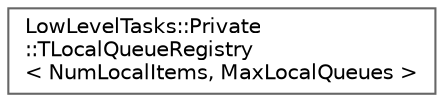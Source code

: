 digraph "Graphical Class Hierarchy"
{
 // INTERACTIVE_SVG=YES
 // LATEX_PDF_SIZE
  bgcolor="transparent";
  edge [fontname=Helvetica,fontsize=10,labelfontname=Helvetica,labelfontsize=10];
  node [fontname=Helvetica,fontsize=10,shape=box,height=0.2,width=0.4];
  rankdir="LR";
  Node0 [id="Node000000",label="LowLevelTasks::Private\l::TLocalQueueRegistry\l\< NumLocalItems, MaxLocalQueues \>",height=0.2,width=0.4,color="grey40", fillcolor="white", style="filled",URL="$da/d42/classLowLevelTasks_1_1Private_1_1TLocalQueueRegistry.html",tooltip=" "];
}

